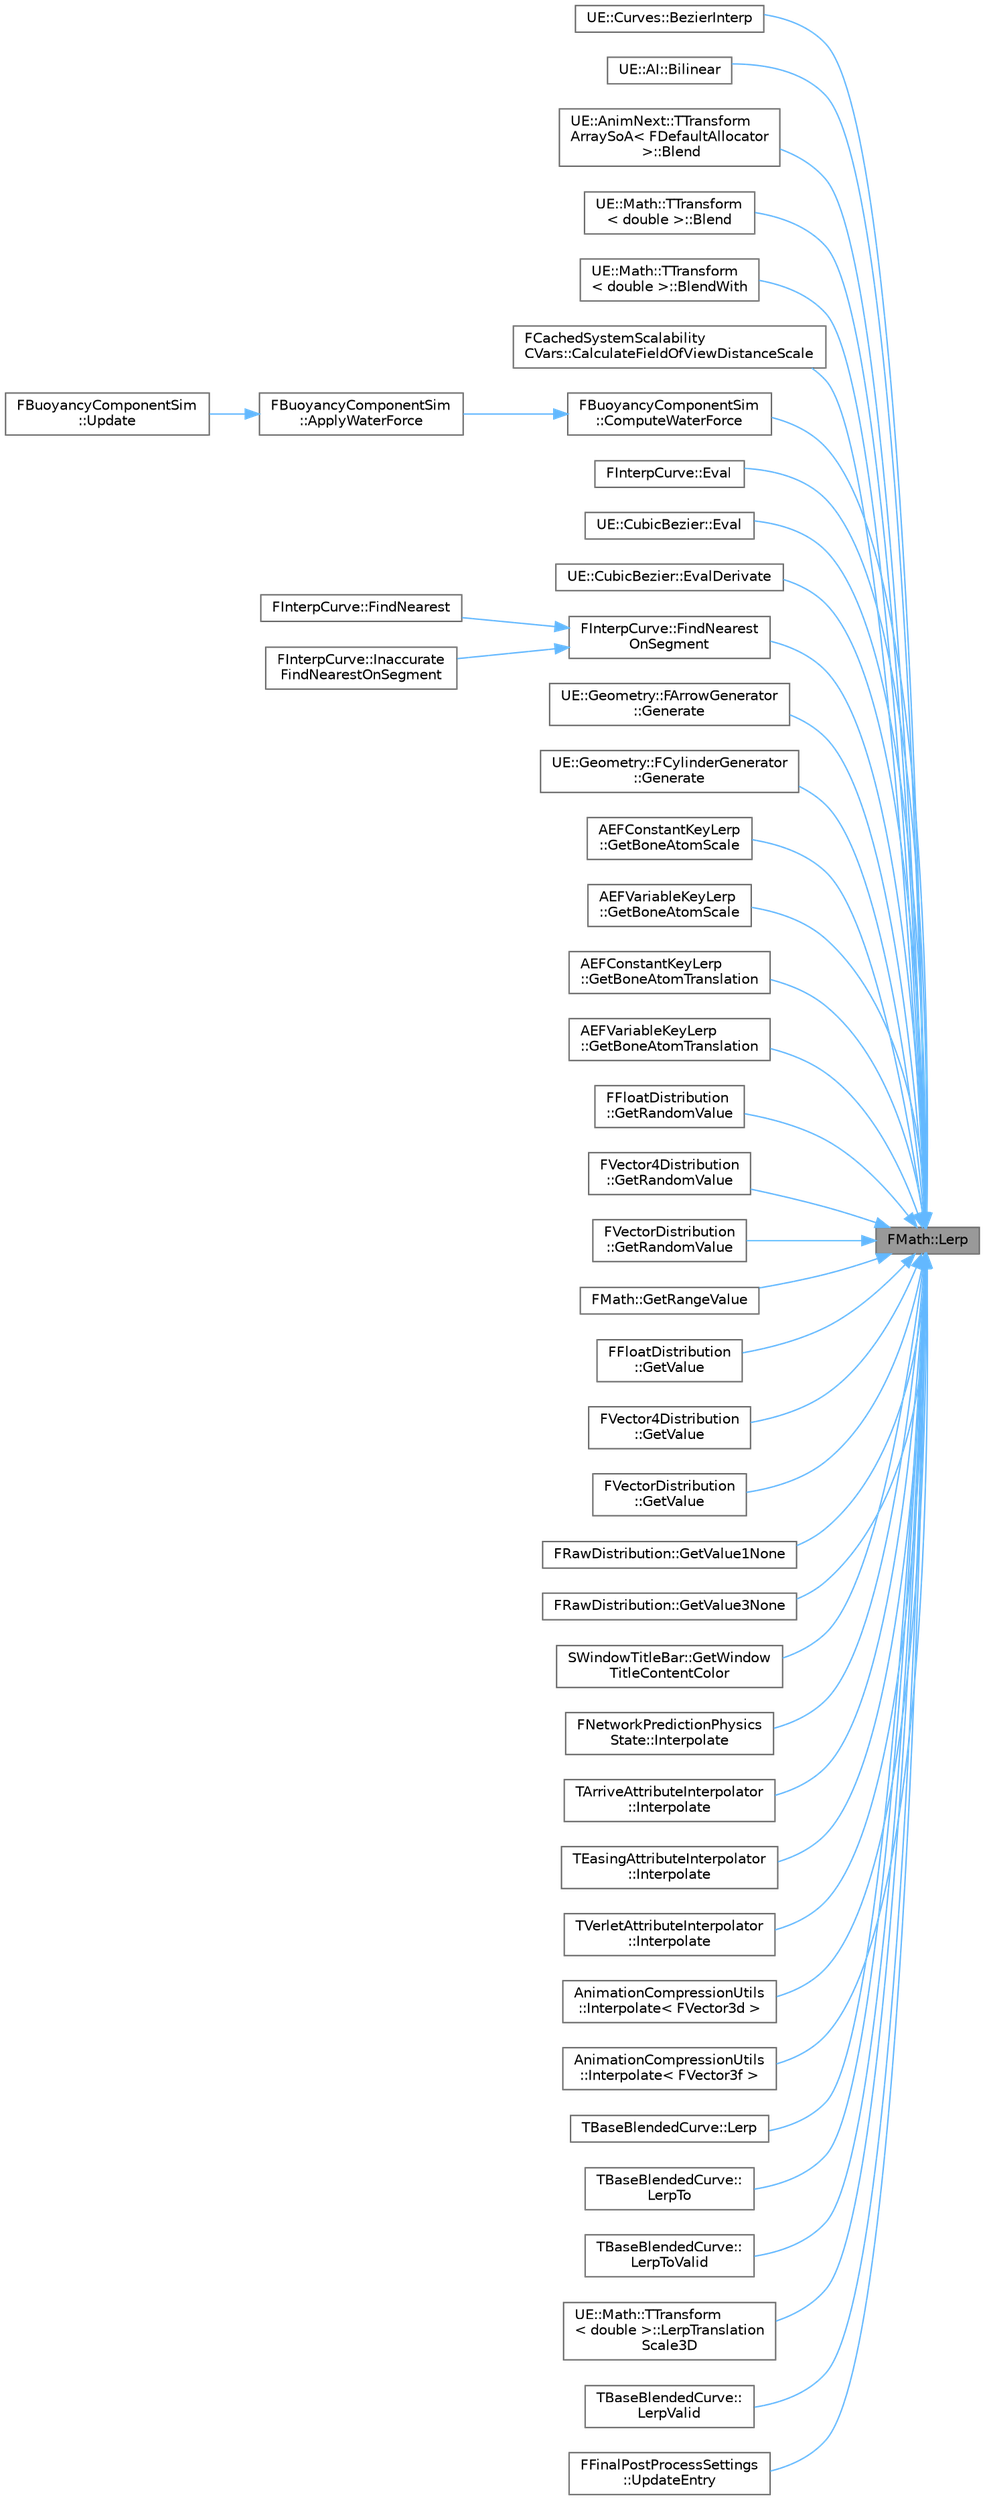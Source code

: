 digraph "FMath::Lerp"
{
 // INTERACTIVE_SVG=YES
 // LATEX_PDF_SIZE
  bgcolor="transparent";
  edge [fontname=Helvetica,fontsize=10,labelfontname=Helvetica,labelfontsize=10];
  node [fontname=Helvetica,fontsize=10,shape=box,height=0.2,width=0.4];
  rankdir="RL";
  Node1 [id="Node000001",label="FMath::Lerp",height=0.2,width=0.4,color="gray40", fillcolor="grey60", style="filled", fontcolor="black",tooltip="Performs a linear interpolation between two values, Alpha ranges from 0-1."];
  Node1 -> Node2 [id="edge1_Node000001_Node000002",dir="back",color="steelblue1",style="solid",tooltip=" "];
  Node2 [id="Node000002",label="UE::Curves::BezierInterp",height=0.2,width=0.4,color="grey40", fillcolor="white", style="filled",URL="$d1/d11/namespaceUE_1_1Curves.html#a79f0bef61f643ed6cf15488b402ff8df",tooltip="Assuming that P0, P1, P2 and P3 are sequential control points of an N=4 Bezier curve,..."];
  Node1 -> Node3 [id="edge2_Node000001_Node000003",dir="back",color="steelblue1",style="solid",tooltip=" "];
  Node3 [id="Node000003",label="UE::AI::Bilinear",height=0.2,width=0.4,color="grey40", fillcolor="white", style="filled",URL="$db/dfa/namespaceUE_1_1AI.html#a0de2776bcf56c28cf37c047d62765456",tooltip="Interpolates bilinear patch A,B,C,D."];
  Node1 -> Node4 [id="edge3_Node000001_Node000004",dir="back",color="steelblue1",style="solid",tooltip=" "];
  Node4 [id="Node000004",label="UE::AnimNext::TTransform\lArraySoA\< FDefaultAllocator\l \>::Blend",height=0.2,width=0.4,color="grey40", fillcolor="white", style="filled",URL="$da/dbb/structUE_1_1AnimNext_1_1TTransformArraySoA.html#acf120c275104b27288e0835bf3dc9066",tooltip=" "];
  Node1 -> Node5 [id="edge4_Node000001_Node000005",dir="back",color="steelblue1",style="solid",tooltip=" "];
  Node5 [id="Node000005",label="UE::Math::TTransform\l\< double \>::Blend",height=0.2,width=0.4,color="grey40", fillcolor="white", style="filled",URL="$d9/db6/structUE_1_1Math_1_1TTransform.html#aec9273f9f154dd6bde7debe8d19c4402",tooltip=" "];
  Node1 -> Node6 [id="edge5_Node000001_Node000006",dir="back",color="steelblue1",style="solid",tooltip=" "];
  Node6 [id="Node000006",label="UE::Math::TTransform\l\< double \>::BlendWith",height=0.2,width=0.4,color="grey40", fillcolor="white", style="filled",URL="$d9/db6/structUE_1_1Math_1_1TTransform.html#a5da59846611a8f97e936aa573a93fd69",tooltip=" "];
  Node1 -> Node7 [id="edge6_Node000001_Node000007",dir="back",color="steelblue1",style="solid",tooltip=" "];
  Node7 [id="Node000007",label="FCachedSystemScalability\lCVars::CalculateFieldOfViewDistanceScale",height=0.2,width=0.4,color="grey40", fillcolor="white", style="filled",URL="$d3/d77/structFCachedSystemScalabilityCVars.html#a1f4b474aa018929cca10ccc1500a7e42",tooltip=" "];
  Node1 -> Node8 [id="edge7_Node000001_Node000008",dir="back",color="steelblue1",style="solid",tooltip=" "];
  Node8 [id="Node000008",label="FBuoyancyComponentSim\l::ComputeWaterForce",height=0.2,width=0.4,color="grey40", fillcolor="white", style="filled",URL="$d3/d86/classFBuoyancyComponentSim.html#a0094effe16420c69981242a0c2891fcc",tooltip=" "];
  Node8 -> Node9 [id="edge8_Node000008_Node000009",dir="back",color="steelblue1",style="solid",tooltip=" "];
  Node9 [id="Node000009",label="FBuoyancyComponentSim\l::ApplyWaterForce",height=0.2,width=0.4,color="grey40", fillcolor="white", style="filled",URL="$d3/d86/classFBuoyancyComponentSim.html#abbb03cf4fefa3995689fa6045394c8b8",tooltip=" "];
  Node9 -> Node10 [id="edge9_Node000009_Node000010",dir="back",color="steelblue1",style="solid",tooltip=" "];
  Node10 [id="Node000010",label="FBuoyancyComponentSim\l::Update",height=0.2,width=0.4,color="grey40", fillcolor="white", style="filled",URL="$d3/d86/classFBuoyancyComponentSim.html#a1aff1e17c06b8921ae11c5ce0a371952",tooltip=" "];
  Node1 -> Node11 [id="edge10_Node000001_Node000011",dir="back",color="steelblue1",style="solid",tooltip=" "];
  Node11 [id="Node000011",label="FInterpCurve::Eval",height=0.2,width=0.4,color="grey40", fillcolor="white", style="filled",URL="$d2/dbf/classFInterpCurve.html#a340e5af4102218e08a94dbf0678cbeef",tooltip="Evaluate the output for an arbitary input value."];
  Node1 -> Node12 [id="edge11_Node000001_Node000012",dir="back",color="steelblue1",style="solid",tooltip=" "];
  Node12 [id="Node000012",label="UE::CubicBezier::Eval",height=0.2,width=0.4,color="grey40", fillcolor="white", style="filled",URL="$de/d87/namespaceUE_1_1CubicBezier.html#a04bb075d64d2d63df67d6b4bc5772019",tooltip="Evaluates cubic bezier value at specified time."];
  Node1 -> Node13 [id="edge12_Node000001_Node000013",dir="back",color="steelblue1",style="solid",tooltip=" "];
  Node13 [id="Node000013",label="UE::CubicBezier::EvalDerivate",height=0.2,width=0.4,color="grey40", fillcolor="white", style="filled",URL="$de/d87/namespaceUE_1_1CubicBezier.html#aca0124e87b76408703358a133a49c83d",tooltip="Evaluates cubic bezier derivative at specified time."];
  Node1 -> Node14 [id="edge13_Node000001_Node000014",dir="back",color="steelblue1",style="solid",tooltip=" "];
  Node14 [id="Node000014",label="FInterpCurve::FindNearest\lOnSegment",height=0.2,width=0.4,color="grey40", fillcolor="white", style="filled",URL="$d2/dbf/classFInterpCurve.html#ad89ccfb89b4e39d814454d93db22f56a",tooltip="Find the nearest point (to the given point) on segment between Points[PtIdx] and Points[PtIdx+1]."];
  Node14 -> Node15 [id="edge14_Node000014_Node000015",dir="back",color="steelblue1",style="solid",tooltip=" "];
  Node15 [id="Node000015",label="FInterpCurve::FindNearest",height=0.2,width=0.4,color="grey40", fillcolor="white", style="filled",URL="$d2/dbf/classFInterpCurve.html#a52f80501ffea13aef08bef1484713d9f",tooltip="Find the nearest point on spline to the given point."];
  Node14 -> Node16 [id="edge15_Node000014_Node000016",dir="back",color="steelblue1",style="solid",tooltip=" "];
  Node16 [id="Node000016",label="FInterpCurve::Inaccurate\lFindNearestOnSegment",height=0.2,width=0.4,color="grey40", fillcolor="white", style="filled",URL="$d2/dbf/classFInterpCurve.html#a8e0ef2583743f4f271cc72b41a1cda68",tooltip=" "];
  Node1 -> Node17 [id="edge16_Node000001_Node000017",dir="back",color="steelblue1",style="solid",tooltip=" "];
  Node17 [id="Node000017",label="UE::Geometry::FArrowGenerator\l::Generate",height=0.2,width=0.4,color="grey40", fillcolor="white", style="filled",URL="$d6/d57/classUE_1_1Geometry_1_1FArrowGenerator.html#a2982ccc4942c3c605332cf8ae9a8bac9",tooltip="Generate the mesh."];
  Node1 -> Node18 [id="edge17_Node000001_Node000018",dir="back",color="steelblue1",style="solid",tooltip=" "];
  Node18 [id="Node000018",label="UE::Geometry::FCylinderGenerator\l::Generate",height=0.2,width=0.4,color="grey40", fillcolor="white", style="filled",URL="$d7/df5/classUE_1_1Geometry_1_1FCylinderGenerator.html#a337230e17596048e2d6185aa7d241cba",tooltip="Generate the mesh."];
  Node1 -> Node19 [id="edge18_Node000001_Node000019",dir="back",color="steelblue1",style="solid",tooltip=" "];
  Node19 [id="Node000019",label="AEFConstantKeyLerp\l::GetBoneAtomScale",height=0.2,width=0.4,color="grey40", fillcolor="white", style="filled",URL="$d1/d9a/classAEFConstantKeyLerp.html#af9a24b45cab80a49d7c3edcf9efe822d",tooltip="Decompress the Scale component of a BoneAtom."];
  Node1 -> Node20 [id="edge19_Node000001_Node000020",dir="back",color="steelblue1",style="solid",tooltip=" "];
  Node20 [id="Node000020",label="AEFVariableKeyLerp\l::GetBoneAtomScale",height=0.2,width=0.4,color="grey40", fillcolor="white", style="filled",URL="$d9/db9/classAEFVariableKeyLerp.html#a261e7d9740c33f445bdbba02e71141ed",tooltip="Decompress the Scale component of a BoneAtom."];
  Node1 -> Node21 [id="edge20_Node000001_Node000021",dir="back",color="steelblue1",style="solid",tooltip=" "];
  Node21 [id="Node000021",label="AEFConstantKeyLerp\l::GetBoneAtomTranslation",height=0.2,width=0.4,color="grey40", fillcolor="white", style="filled",URL="$d1/d9a/classAEFConstantKeyLerp.html#a025e9e310403ab125bf9b580e74d92ac",tooltip="Decompress the Translation component of a BoneAtom."];
  Node1 -> Node22 [id="edge21_Node000001_Node000022",dir="back",color="steelblue1",style="solid",tooltip=" "];
  Node22 [id="Node000022",label="AEFVariableKeyLerp\l::GetBoneAtomTranslation",height=0.2,width=0.4,color="grey40", fillcolor="white", style="filled",URL="$d9/db9/classAEFVariableKeyLerp.html#abf710252bc530039e32102a61204557d",tooltip="Decompress the Translation component of a BoneAtom."];
  Node1 -> Node23 [id="edge22_Node000001_Node000023",dir="back",color="steelblue1",style="solid",tooltip=" "];
  Node23 [id="Node000023",label="FFloatDistribution\l::GetRandomValue",height=0.2,width=0.4,color="grey40", fillcolor="white", style="filled",URL="$df/dc1/classFFloatDistribution.html#a1035799652a0fb6399265f50a55ec232",tooltip="Samples a value randomly distributed between two values."];
  Node1 -> Node24 [id="edge23_Node000001_Node000024",dir="back",color="steelblue1",style="solid",tooltip=" "];
  Node24 [id="Node000024",label="FVector4Distribution\l::GetRandomValue",height=0.2,width=0.4,color="grey40", fillcolor="white", style="filled",URL="$de/d4c/classFVector4Distribution.html#a4fe3ffddf6633a9cc4bf3970cdae4687",tooltip="Samples a value randomly distributed between two values."];
  Node1 -> Node25 [id="edge24_Node000001_Node000025",dir="back",color="steelblue1",style="solid",tooltip=" "];
  Node25 [id="Node000025",label="FVectorDistribution\l::GetRandomValue",height=0.2,width=0.4,color="grey40", fillcolor="white", style="filled",URL="$d6/dfa/classFVectorDistribution.html#a311515350c5980b483ce3caa3f2bd1b5",tooltip="Samples a value randomly distributed between two values."];
  Node1 -> Node26 [id="edge25_Node000001_Node000026",dir="back",color="steelblue1",style="solid",tooltip=" "];
  Node26 [id="Node000026",label="FMath::GetRangeValue",height=0.2,width=0.4,color="grey40", fillcolor="white", style="filled",URL="$dc/d20/structFMath.html#a1e403e59660fb7554dae5bdbe87eb93d",tooltip=" "];
  Node1 -> Node27 [id="edge26_Node000001_Node000027",dir="back",color="steelblue1",style="solid",tooltip=" "];
  Node27 [id="Node000027",label="FFloatDistribution\l::GetValue",height=0.2,width=0.4,color="grey40", fillcolor="white", style="filled",URL="$df/dc1/classFFloatDistribution.html#a0d601aba58d8c310d195a4a7792242ec",tooltip="Samples a value from the distribution."];
  Node1 -> Node28 [id="edge27_Node000001_Node000028",dir="back",color="steelblue1",style="solid",tooltip=" "];
  Node28 [id="Node000028",label="FVector4Distribution\l::GetValue",height=0.2,width=0.4,color="grey40", fillcolor="white", style="filled",URL="$de/d4c/classFVector4Distribution.html#a430365dff75e4395409fe845563fcd4c",tooltip="Samples a value from the distribution."];
  Node1 -> Node29 [id="edge28_Node000001_Node000029",dir="back",color="steelblue1",style="solid",tooltip=" "];
  Node29 [id="Node000029",label="FVectorDistribution\l::GetValue",height=0.2,width=0.4,color="grey40", fillcolor="white", style="filled",URL="$d6/dfa/classFVectorDistribution.html#a00f787be9ba0ce4ef86dcebc88f75cc1",tooltip="Samples a value from the distribution."];
  Node1 -> Node30 [id="edge29_Node000001_Node000030",dir="back",color="steelblue1",style="solid",tooltip=" "];
  Node30 [id="Node000030",label="FRawDistribution::GetValue1None",height=0.2,width=0.4,color="grey40", fillcolor="white", style="filled",URL="$d0/dc8/structFRawDistribution.html#af7763a491cf08f1eddb80b41fc67a9fa",tooltip=" "];
  Node1 -> Node31 [id="edge30_Node000001_Node000031",dir="back",color="steelblue1",style="solid",tooltip=" "];
  Node31 [id="Node000031",label="FRawDistribution::GetValue3None",height=0.2,width=0.4,color="grey40", fillcolor="white", style="filled",URL="$d0/dc8/structFRawDistribution.html#adf1070b511eda8e5a0913beef0636ef4",tooltip=" "];
  Node1 -> Node32 [id="edge31_Node000001_Node000032",dir="back",color="steelblue1",style="solid",tooltip=" "];
  Node32 [id="Node000032",label="SWindowTitleBar::GetWindow\lTitleContentColor",height=0.2,width=0.4,color="grey40", fillcolor="white", style="filled",URL="$d3/df3/classSWindowTitleBar.html#aee1d4a4ffac14501ba0b767cc23506fb",tooltip=" "];
  Node1 -> Node33 [id="edge32_Node000001_Node000033",dir="back",color="steelblue1",style="solid",tooltip=" "];
  Node33 [id="Node000033",label="FNetworkPredictionPhysics\lState::Interpolate",height=0.2,width=0.4,color="grey40", fillcolor="white", style="filled",URL="$db/db0/structFNetworkPredictionPhysicsState.html#a4365d2183fc6e84f117e3d0348d7be11",tooltip=" "];
  Node1 -> Node34 [id="edge33_Node000001_Node000034",dir="back",color="steelblue1",style="solid",tooltip=" "];
  Node34 [id="Node000034",label="TArriveAttributeInterpolator\l::Interpolate",height=0.2,width=0.4,color="grey40", fillcolor="white", style="filled",URL="$d3/d83/classTArriveAttributeInterpolator.html#a360648a7915e091fe86aa72cba804bc7",tooltip=" "];
  Node1 -> Node35 [id="edge34_Node000001_Node000035",dir="back",color="steelblue1",style="solid",tooltip=" "];
  Node35 [id="Node000035",label="TEasingAttributeInterpolator\l::Interpolate",height=0.2,width=0.4,color="grey40", fillcolor="white", style="filled",URL="$df/dbc/classTEasingAttributeInterpolator.html#a9fef1596922b6444d364940a6fceab40",tooltip=" "];
  Node1 -> Node36 [id="edge35_Node000001_Node000036",dir="back",color="steelblue1",style="solid",tooltip=" "];
  Node36 [id="Node000036",label="TVerletAttributeInterpolator\l::Interpolate",height=0.2,width=0.4,color="grey40", fillcolor="white", style="filled",URL="$d8/d0e/classTVerletAttributeInterpolator.html#a3e31960f80990f1613cac222785ef4b3",tooltip=" "];
  Node1 -> Node37 [id="edge36_Node000001_Node000037",dir="back",color="steelblue1",style="solid",tooltip=" "];
  Node37 [id="Node000037",label="AnimationCompressionUtils\l::Interpolate\< FVector3d \>",height=0.2,width=0.4,color="grey40", fillcolor="white", style="filled",URL="$db/dc2/namespaceAnimationCompressionUtils.html#a04a3e7ffda9dd665627827608d5603de",tooltip=" "];
  Node1 -> Node38 [id="edge37_Node000001_Node000038",dir="back",color="steelblue1",style="solid",tooltip=" "];
  Node38 [id="Node000038",label="AnimationCompressionUtils\l::Interpolate\< FVector3f \>",height=0.2,width=0.4,color="grey40", fillcolor="white", style="filled",URL="$db/dc2/namespaceAnimationCompressionUtils.html#a2d19e30c73ea16f0f604dbf1b61cca6f",tooltip="custom instantiation of Interpolate for FVectors"];
  Node1 -> Node39 [id="edge38_Node000001_Node000039",dir="back",color="steelblue1",style="solid",tooltip=" "];
  Node39 [id="Node000039",label="TBaseBlendedCurve::Lerp",height=0.2,width=0.4,color="grey40", fillcolor="white", style="filled",URL="$d1/dd3/structTBaseBlendedCurve.html#aeaed78662f02183c52fea7fcc7da68bd",tooltip="Blend (A, B) using Alpha."];
  Node1 -> Node40 [id="edge39_Node000001_Node000040",dir="back",color="steelblue1",style="solid",tooltip=" "];
  Node40 [id="Node000040",label="TBaseBlendedCurve::\lLerpTo",height=0.2,width=0.4,color="grey40", fillcolor="white", style="filled",URL="$d1/dd3/structTBaseBlendedCurve.html#a619826ab5bb7be152930501ec6f3a3d1",tooltip="Blend with Other using Alpha."];
  Node1 -> Node41 [id="edge40_Node000001_Node000041",dir="back",color="steelblue1",style="solid",tooltip=" "];
  Node41 [id="Node000041",label="TBaseBlendedCurve::\lLerpToValid",height=0.2,width=0.4,color="grey40", fillcolor="white", style="filled",URL="$d1/dd3/structTBaseBlendedCurve.html#a55507e30625c967a701b5c3704ab0b99",tooltip="Blend with Other using Alpha when both elements are valid, otherwise preserve valid element."];
  Node1 -> Node42 [id="edge41_Node000001_Node000042",dir="back",color="steelblue1",style="solid",tooltip=" "];
  Node42 [id="Node000042",label="UE::Math::TTransform\l\< double \>::LerpTranslation\lScale3D",height=0.2,width=0.4,color="grey40", fillcolor="white", style="filled",URL="$d9/db6/structUE_1_1Math_1_1TTransform.html#abf6daac15b7e34385c88a25790b33244",tooltip=" "];
  Node1 -> Node43 [id="edge42_Node000001_Node000043",dir="back",color="steelblue1",style="solid",tooltip=" "];
  Node43 [id="Node000043",label="TBaseBlendedCurve::\lLerpValid",height=0.2,width=0.4,color="grey40", fillcolor="white", style="filled",URL="$d1/dd3/structTBaseBlendedCurve.html#aac855d5f7d39d3ce3820145e9f60fddf",tooltip="Blend with Other using Alpha when both elements are valid, otherwise preserve valid element."];
  Node1 -> Node44 [id="edge43_Node000001_Node000044",dir="back",color="steelblue1",style="solid",tooltip=" "];
  Node44 [id="Node000044",label="FFinalPostProcessSettings\l::UpdateEntry",height=0.2,width=0.4,color="grey40", fillcolor="white", style="filled",URL="$d0/db0/classFFinalPostProcessSettings.html#a4c988e05972137b20ec41eabdfee6486",tooltip=" "];
}

